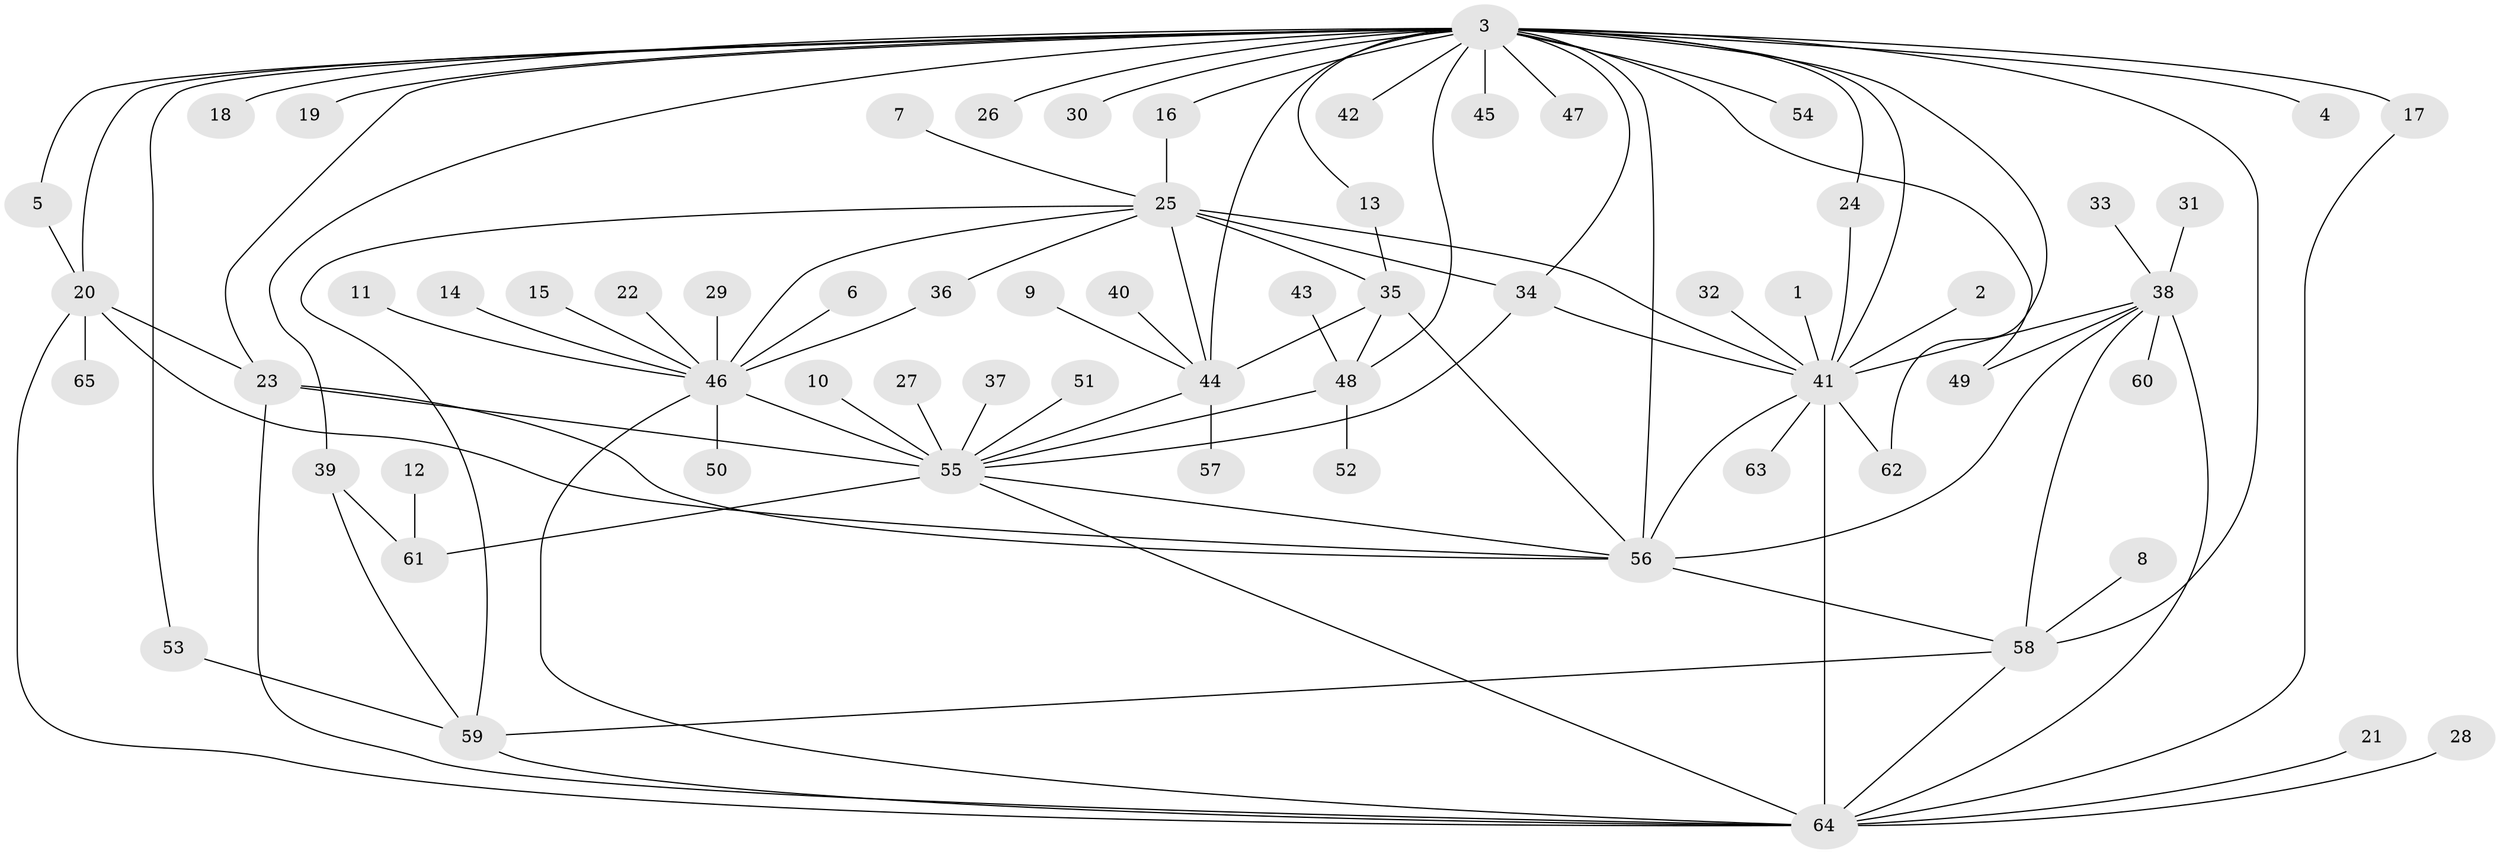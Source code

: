 // original degree distribution, {24: 0.007692307692307693, 16: 0.007692307692307693, 17: 0.007692307692307693, 2: 0.2153846153846154, 4: 0.05384615384615385, 3: 0.13846153846153847, 8: 0.023076923076923078, 1: 0.43846153846153846, 6: 0.023076923076923078, 10: 0.007692307692307693, 11: 0.007692307692307693, 7: 0.03076923076923077, 5: 0.03076923076923077, 9: 0.007692307692307693}
// Generated by graph-tools (version 1.1) at 2025/25/03/09/25 03:25:54]
// undirected, 65 vertices, 101 edges
graph export_dot {
graph [start="1"]
  node [color=gray90,style=filled];
  1;
  2;
  3;
  4;
  5;
  6;
  7;
  8;
  9;
  10;
  11;
  12;
  13;
  14;
  15;
  16;
  17;
  18;
  19;
  20;
  21;
  22;
  23;
  24;
  25;
  26;
  27;
  28;
  29;
  30;
  31;
  32;
  33;
  34;
  35;
  36;
  37;
  38;
  39;
  40;
  41;
  42;
  43;
  44;
  45;
  46;
  47;
  48;
  49;
  50;
  51;
  52;
  53;
  54;
  55;
  56;
  57;
  58;
  59;
  60;
  61;
  62;
  63;
  64;
  65;
  1 -- 41 [weight=1.0];
  2 -- 41 [weight=1.0];
  3 -- 4 [weight=1.0];
  3 -- 5 [weight=1.0];
  3 -- 13 [weight=2.0];
  3 -- 16 [weight=1.0];
  3 -- 17 [weight=2.0];
  3 -- 18 [weight=1.0];
  3 -- 19 [weight=1.0];
  3 -- 20 [weight=1.0];
  3 -- 23 [weight=1.0];
  3 -- 24 [weight=1.0];
  3 -- 26 [weight=1.0];
  3 -- 30 [weight=1.0];
  3 -- 34 [weight=1.0];
  3 -- 39 [weight=1.0];
  3 -- 41 [weight=2.0];
  3 -- 42 [weight=1.0];
  3 -- 44 [weight=3.0];
  3 -- 45 [weight=1.0];
  3 -- 47 [weight=2.0];
  3 -- 48 [weight=1.0];
  3 -- 49 [weight=1.0];
  3 -- 53 [weight=1.0];
  3 -- 54 [weight=1.0];
  3 -- 56 [weight=3.0];
  3 -- 58 [weight=2.0];
  3 -- 62 [weight=1.0];
  5 -- 20 [weight=1.0];
  6 -- 46 [weight=1.0];
  7 -- 25 [weight=1.0];
  8 -- 58 [weight=1.0];
  9 -- 44 [weight=1.0];
  10 -- 55 [weight=1.0];
  11 -- 46 [weight=1.0];
  12 -- 61 [weight=1.0];
  13 -- 35 [weight=2.0];
  14 -- 46 [weight=1.0];
  15 -- 46 [weight=1.0];
  16 -- 25 [weight=1.0];
  17 -- 64 [weight=1.0];
  20 -- 23 [weight=1.0];
  20 -- 56 [weight=1.0];
  20 -- 64 [weight=1.0];
  20 -- 65 [weight=1.0];
  21 -- 64 [weight=1.0];
  22 -- 46 [weight=1.0];
  23 -- 55 [weight=2.0];
  23 -- 56 [weight=1.0];
  23 -- 64 [weight=1.0];
  24 -- 41 [weight=1.0];
  25 -- 34 [weight=1.0];
  25 -- 35 [weight=1.0];
  25 -- 36 [weight=1.0];
  25 -- 41 [weight=1.0];
  25 -- 44 [weight=1.0];
  25 -- 46 [weight=1.0];
  25 -- 59 [weight=1.0];
  27 -- 55 [weight=1.0];
  28 -- 64 [weight=1.0];
  29 -- 46 [weight=1.0];
  31 -- 38 [weight=1.0];
  32 -- 41 [weight=1.0];
  33 -- 38 [weight=1.0];
  34 -- 41 [weight=1.0];
  34 -- 55 [weight=1.0];
  35 -- 44 [weight=1.0];
  35 -- 48 [weight=1.0];
  35 -- 56 [weight=3.0];
  36 -- 46 [weight=1.0];
  37 -- 55 [weight=1.0];
  38 -- 41 [weight=3.0];
  38 -- 49 [weight=1.0];
  38 -- 56 [weight=1.0];
  38 -- 58 [weight=1.0];
  38 -- 60 [weight=1.0];
  38 -- 64 [weight=1.0];
  39 -- 59 [weight=1.0];
  39 -- 61 [weight=1.0];
  40 -- 44 [weight=1.0];
  41 -- 56 [weight=1.0];
  41 -- 62 [weight=1.0];
  41 -- 63 [weight=1.0];
  41 -- 64 [weight=1.0];
  43 -- 48 [weight=1.0];
  44 -- 55 [weight=1.0];
  44 -- 57 [weight=1.0];
  46 -- 50 [weight=1.0];
  46 -- 55 [weight=2.0];
  46 -- 64 [weight=1.0];
  48 -- 52 [weight=1.0];
  48 -- 55 [weight=1.0];
  51 -- 55 [weight=1.0];
  53 -- 59 [weight=1.0];
  55 -- 56 [weight=1.0];
  55 -- 61 [weight=1.0];
  55 -- 64 [weight=1.0];
  56 -- 58 [weight=2.0];
  58 -- 59 [weight=1.0];
  58 -- 64 [weight=1.0];
  59 -- 64 [weight=1.0];
}
